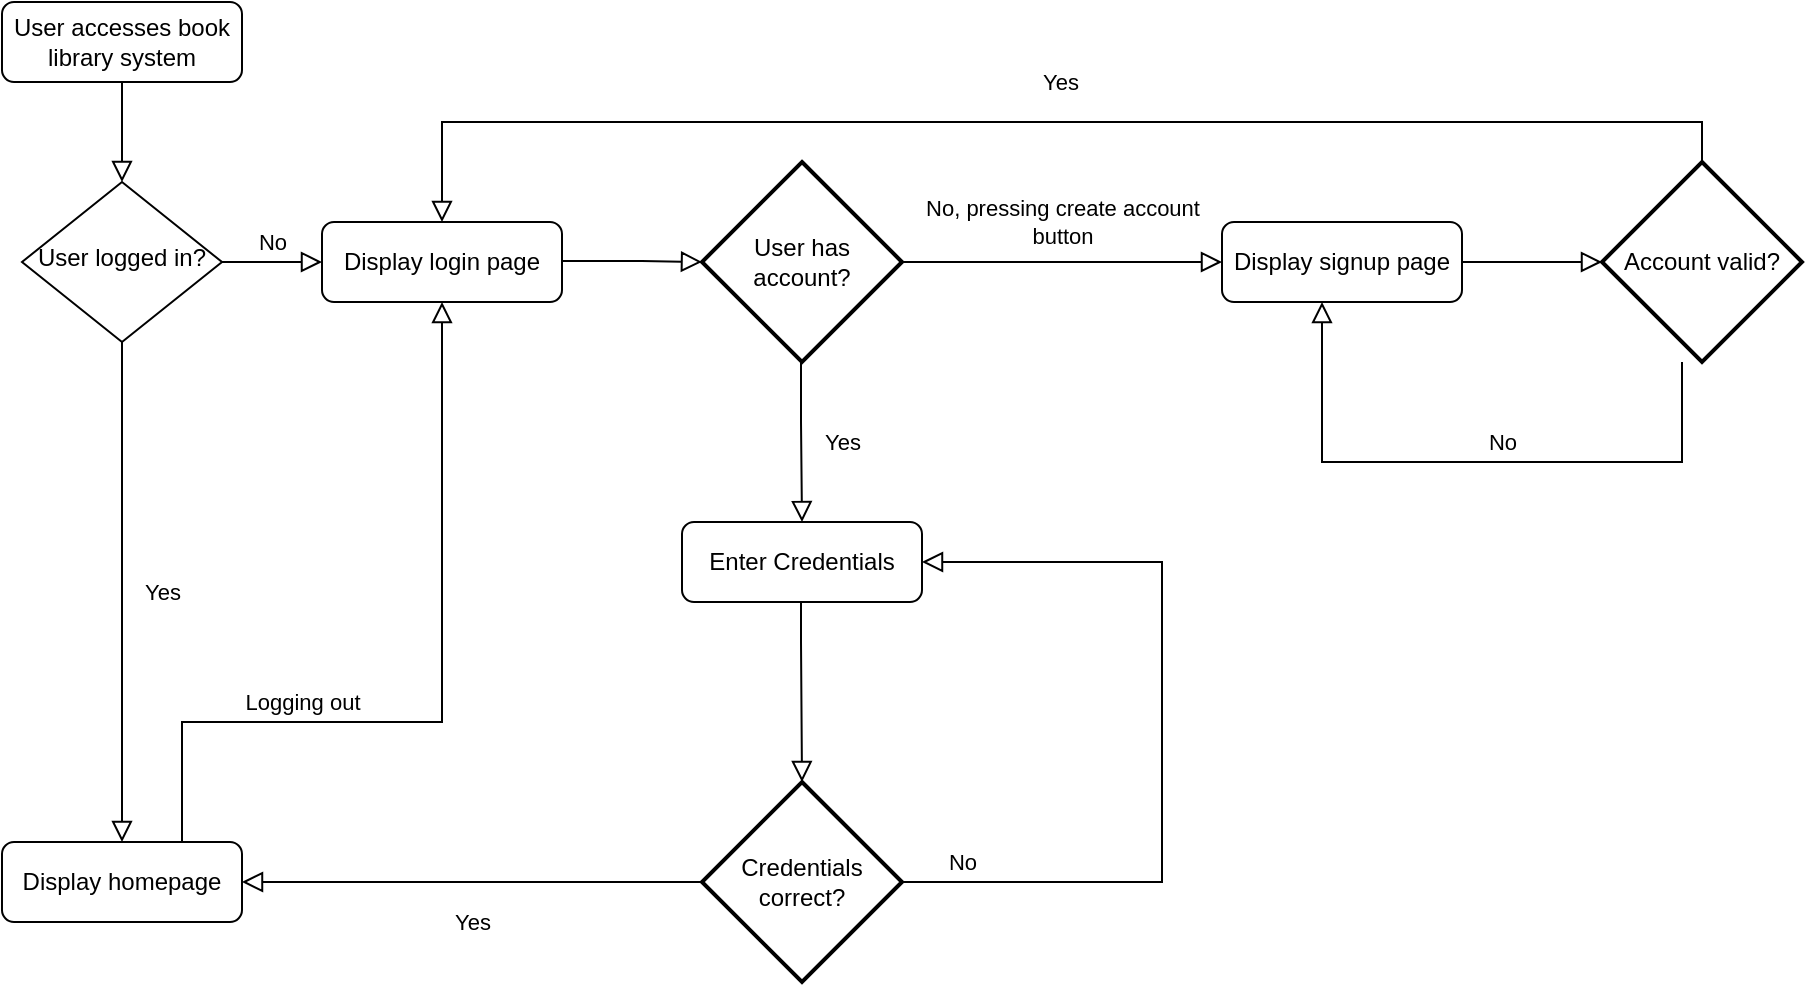 <mxfile version="13.2.1" type="device"><diagram id="C5RBs43oDa-KdzZeNtuy" name="Page-1"><mxGraphModel dx="1422" dy="794" grid="1" gridSize="10" guides="1" tooltips="1" connect="1" arrows="1" fold="1" page="1" pageScale="1" pageWidth="827" pageHeight="1169" math="0" shadow="0"><root><mxCell id="WIyWlLk6GJQsqaUBKTNV-0"/><mxCell id="WIyWlLk6GJQsqaUBKTNV-1" parent="WIyWlLk6GJQsqaUBKTNV-0"/><mxCell id="WIyWlLk6GJQsqaUBKTNV-2" value="" style="rounded=0;html=1;jettySize=auto;orthogonalLoop=1;fontSize=11;endArrow=block;endFill=0;endSize=8;strokeWidth=1;shadow=0;labelBackgroundColor=none;edgeStyle=orthogonalEdgeStyle;" parent="WIyWlLk6GJQsqaUBKTNV-1" source="WIyWlLk6GJQsqaUBKTNV-3" target="WIyWlLk6GJQsqaUBKTNV-6" edge="1"><mxGeometry relative="1" as="geometry"/></mxCell><mxCell id="WIyWlLk6GJQsqaUBKTNV-3" value="User accesses book library system" style="rounded=1;whiteSpace=wrap;html=1;fontSize=12;glass=0;strokeWidth=1;shadow=0;" parent="WIyWlLk6GJQsqaUBKTNV-1" vertex="1"><mxGeometry x="160" y="80" width="120" height="40" as="geometry"/></mxCell><mxCell id="WIyWlLk6GJQsqaUBKTNV-4" value="Yes" style="rounded=0;html=1;jettySize=auto;orthogonalLoop=1;fontSize=11;endArrow=block;endFill=0;endSize=8;strokeWidth=1;shadow=0;labelBackgroundColor=none;edgeStyle=orthogonalEdgeStyle;entryX=0.5;entryY=0;entryDx=0;entryDy=0;" parent="WIyWlLk6GJQsqaUBKTNV-1" source="WIyWlLk6GJQsqaUBKTNV-6" target="WIyWlLk6GJQsqaUBKTNV-11" edge="1"><mxGeometry y="20" relative="1" as="geometry"><mxPoint as="offset"/><mxPoint x="120" y="610" as="targetPoint"/></mxGeometry></mxCell><mxCell id="WIyWlLk6GJQsqaUBKTNV-5" value="No" style="edgeStyle=orthogonalEdgeStyle;rounded=0;html=1;jettySize=auto;orthogonalLoop=1;fontSize=11;endArrow=block;endFill=0;endSize=8;strokeWidth=1;shadow=0;labelBackgroundColor=none;" parent="WIyWlLk6GJQsqaUBKTNV-1" source="WIyWlLk6GJQsqaUBKTNV-6" target="WIyWlLk6GJQsqaUBKTNV-7" edge="1"><mxGeometry y="10" relative="1" as="geometry"><mxPoint as="offset"/></mxGeometry></mxCell><mxCell id="WIyWlLk6GJQsqaUBKTNV-6" value="User logged in?" style="rhombus;whiteSpace=wrap;html=1;shadow=0;fontFamily=Helvetica;fontSize=12;align=center;strokeWidth=1;spacing=6;spacingTop=-4;" parent="WIyWlLk6GJQsqaUBKTNV-1" vertex="1"><mxGeometry x="170" y="170" width="100" height="80" as="geometry"/></mxCell><mxCell id="WIyWlLk6GJQsqaUBKTNV-7" value="Display login page" style="rounded=1;whiteSpace=wrap;html=1;fontSize=12;glass=0;strokeWidth=1;shadow=0;" parent="WIyWlLk6GJQsqaUBKTNV-1" vertex="1"><mxGeometry x="320" y="190" width="120" height="40" as="geometry"/></mxCell><mxCell id="ChnD-XnD6ap98D_as3qL-24" style="edgeStyle=orthogonalEdgeStyle;rounded=0;orthogonalLoop=1;jettySize=auto;html=1;exitX=0.75;exitY=0;exitDx=0;exitDy=0;entryX=0.5;entryY=1;entryDx=0;entryDy=0;endArrow=block;endFill=0;endSize=8;" edge="1" parent="WIyWlLk6GJQsqaUBKTNV-1" source="WIyWlLk6GJQsqaUBKTNV-11" target="WIyWlLk6GJQsqaUBKTNV-7"><mxGeometry relative="1" as="geometry"><Array as="points"><mxPoint x="250" y="440"/><mxPoint x="380" y="440"/></Array></mxGeometry></mxCell><mxCell id="ChnD-XnD6ap98D_as3qL-26" value="Logging out" style="edgeLabel;html=1;align=center;verticalAlign=middle;resizable=0;points=[];" vertex="1" connectable="0" parent="ChnD-XnD6ap98D_as3qL-24"><mxGeometry x="-0.495" y="4" relative="1" as="geometry"><mxPoint x="19" y="-6" as="offset"/></mxGeometry></mxCell><mxCell id="WIyWlLk6GJQsqaUBKTNV-11" value="Display homepage" style="rounded=1;whiteSpace=wrap;html=1;fontSize=12;glass=0;strokeWidth=1;shadow=0;" parent="WIyWlLk6GJQsqaUBKTNV-1" vertex="1"><mxGeometry x="160" y="500" width="120" height="40" as="geometry"/></mxCell><mxCell id="ChnD-XnD6ap98D_as3qL-3" value="" style="edgeStyle=orthogonalEdgeStyle;rounded=0;html=1;jettySize=auto;orthogonalLoop=1;fontSize=11;endArrow=block;endFill=0;endSize=8;strokeWidth=1;shadow=0;labelBackgroundColor=none;" edge="1" parent="WIyWlLk6GJQsqaUBKTNV-1"><mxGeometry x="0.143" y="40" relative="1" as="geometry"><mxPoint x="-1" as="offset"/><mxPoint x="440" y="209.5" as="sourcePoint"/><mxPoint x="510" y="210" as="targetPoint"/><Array as="points"><mxPoint x="480" y="209.5"/><mxPoint x="480" y="209.5"/></Array></mxGeometry></mxCell><mxCell id="ChnD-XnD6ap98D_as3qL-4" value="User has account?" style="strokeWidth=2;html=1;shape=mxgraph.flowchart.decision;whiteSpace=wrap;" vertex="1" parent="WIyWlLk6GJQsqaUBKTNV-1"><mxGeometry x="510" y="160" width="100" height="100" as="geometry"/></mxCell><mxCell id="ChnD-XnD6ap98D_as3qL-6" value="No, pressing create account&lt;br&gt;button" style="rounded=0;html=1;jettySize=auto;orthogonalLoop=1;fontSize=11;endArrow=block;endFill=0;endSize=8;strokeWidth=1;shadow=0;labelBackgroundColor=none;edgeStyle=orthogonalEdgeStyle;entryX=0;entryY=0.5;entryDx=0;entryDy=0;" edge="1" parent="WIyWlLk6GJQsqaUBKTNV-1" source="ChnD-XnD6ap98D_as3qL-4" target="ChnD-XnD6ap98D_as3qL-19"><mxGeometry y="20" relative="1" as="geometry"><mxPoint as="offset"/><mxPoint x="740" y="220" as="sourcePoint"/><mxPoint x="800" y="210" as="targetPoint"/></mxGeometry></mxCell><mxCell id="ChnD-XnD6ap98D_as3qL-8" value="Yes" style="rounded=0;html=1;jettySize=auto;orthogonalLoop=1;fontSize=11;endArrow=block;endFill=0;endSize=8;strokeWidth=1;shadow=0;labelBackgroundColor=none;edgeStyle=orthogonalEdgeStyle;" edge="1" parent="WIyWlLk6GJQsqaUBKTNV-1"><mxGeometry y="20" relative="1" as="geometry"><mxPoint as="offset"/><mxPoint x="559.5" y="260" as="sourcePoint"/><mxPoint x="560" y="340" as="targetPoint"/><Array as="points"><mxPoint x="560" y="290"/><mxPoint x="560" y="290"/></Array></mxGeometry></mxCell><mxCell id="ChnD-XnD6ap98D_as3qL-9" value="Enter Credentials" style="rounded=1;whiteSpace=wrap;html=1;fontSize=12;glass=0;strokeWidth=1;shadow=0;" vertex="1" parent="WIyWlLk6GJQsqaUBKTNV-1"><mxGeometry x="500" y="340" width="120" height="40" as="geometry"/></mxCell><mxCell id="ChnD-XnD6ap98D_as3qL-11" value="" style="rounded=0;html=1;jettySize=auto;orthogonalLoop=1;fontSize=11;endArrow=block;endFill=0;endSize=8;strokeWidth=1;shadow=0;labelBackgroundColor=none;edgeStyle=orthogonalEdgeStyle;" edge="1" parent="WIyWlLk6GJQsqaUBKTNV-1"><mxGeometry y="20" relative="1" as="geometry"><mxPoint as="offset"/><mxPoint x="559.5" y="380" as="sourcePoint"/><mxPoint x="560" y="470" as="targetPoint"/><Array as="points"><mxPoint x="560" y="400"/><mxPoint x="560" y="400"/></Array></mxGeometry></mxCell><mxCell id="ChnD-XnD6ap98D_as3qL-12" value="Credentials correct?" style="strokeWidth=2;html=1;shape=mxgraph.flowchart.decision;whiteSpace=wrap;" vertex="1" parent="WIyWlLk6GJQsqaUBKTNV-1"><mxGeometry x="510" y="470" width="100" height="100" as="geometry"/></mxCell><mxCell id="ChnD-XnD6ap98D_as3qL-13" value="No" style="rounded=0;html=1;jettySize=auto;orthogonalLoop=1;fontSize=11;endArrow=block;endFill=0;endSize=8;strokeWidth=1;shadow=0;labelBackgroundColor=none;edgeStyle=orthogonalEdgeStyle;entryX=1;entryY=0.5;entryDx=0;entryDy=0;" edge="1" parent="WIyWlLk6GJQsqaUBKTNV-1" source="ChnD-XnD6ap98D_as3qL-12" target="ChnD-XnD6ap98D_as3qL-9"><mxGeometry x="-0.854" y="10" relative="1" as="geometry"><mxPoint as="offset"/><mxPoint x="670" y="510" as="sourcePoint"/><mxPoint x="680" y="350" as="targetPoint"/><Array as="points"><mxPoint x="740" y="520"/><mxPoint x="740" y="360"/></Array></mxGeometry></mxCell><mxCell id="ChnD-XnD6ap98D_as3qL-15" value="Yes" style="rounded=0;html=1;jettySize=auto;orthogonalLoop=1;fontSize=11;endArrow=block;endFill=0;endSize=8;strokeWidth=1;shadow=0;labelBackgroundColor=none;edgeStyle=orthogonalEdgeStyle;entryX=1;entryY=0.5;entryDx=0;entryDy=0;exitX=0;exitY=0.5;exitDx=0;exitDy=0;exitPerimeter=0;" edge="1" parent="WIyWlLk6GJQsqaUBKTNV-1" source="ChnD-XnD6ap98D_as3qL-12" target="WIyWlLk6GJQsqaUBKTNV-11"><mxGeometry y="20" relative="1" as="geometry"><mxPoint as="offset"/><mxPoint x="559.5" y="570" as="sourcePoint"/><mxPoint x="559.5" y="740" as="targetPoint"/></mxGeometry></mxCell><mxCell id="ChnD-XnD6ap98D_as3qL-18" value="Account valid?" style="strokeWidth=2;html=1;shape=mxgraph.flowchart.decision;whiteSpace=wrap;" vertex="1" parent="WIyWlLk6GJQsqaUBKTNV-1"><mxGeometry x="960" y="160" width="100" height="100" as="geometry"/></mxCell><mxCell id="ChnD-XnD6ap98D_as3qL-19" value="Display signup page" style="rounded=1;whiteSpace=wrap;html=1;fontSize=12;glass=0;strokeWidth=1;shadow=0;" vertex="1" parent="WIyWlLk6GJQsqaUBKTNV-1"><mxGeometry x="770" y="190" width="120" height="40" as="geometry"/></mxCell><mxCell id="ChnD-XnD6ap98D_as3qL-20" value="" style="rounded=0;html=1;jettySize=auto;orthogonalLoop=1;fontSize=11;endArrow=block;endFill=0;endSize=8;strokeWidth=1;shadow=0;labelBackgroundColor=none;edgeStyle=orthogonalEdgeStyle;exitX=1;exitY=0.5;exitDx=0;exitDy=0;entryX=0;entryY=0.5;entryDx=0;entryDy=0;entryPerimeter=0;" edge="1" parent="WIyWlLk6GJQsqaUBKTNV-1" source="ChnD-XnD6ap98D_as3qL-19" target="ChnD-XnD6ap98D_as3qL-18"><mxGeometry y="20" relative="1" as="geometry"><mxPoint as="offset"/><mxPoint x="1040" y="219.5" as="sourcePoint"/><mxPoint x="1140" y="219.5" as="targetPoint"/></mxGeometry></mxCell><mxCell id="ChnD-XnD6ap98D_as3qL-21" value="No" style="rounded=0;html=1;jettySize=auto;orthogonalLoop=1;fontSize=11;endArrow=block;endFill=0;endSize=8;strokeWidth=1;shadow=0;labelBackgroundColor=none;edgeStyle=orthogonalEdgeStyle;" edge="1" parent="WIyWlLk6GJQsqaUBKTNV-1" target="ChnD-XnD6ap98D_as3qL-19"><mxGeometry x="-0.097" y="-10" relative="1" as="geometry"><mxPoint as="offset"/><mxPoint x="1000" y="260" as="sourcePoint"/><mxPoint x="800" y="-20" as="targetPoint"/><Array as="points"><mxPoint x="1000" y="310"/><mxPoint x="820" y="310"/></Array></mxGeometry></mxCell><mxCell id="ChnD-XnD6ap98D_as3qL-22" value="Yes" style="rounded=0;html=1;jettySize=auto;orthogonalLoop=1;fontSize=11;endArrow=block;endFill=0;endSize=8;strokeWidth=1;shadow=0;labelBackgroundColor=none;edgeStyle=orthogonalEdgeStyle;entryX=0.5;entryY=0;entryDx=0;entryDy=0;exitX=0.5;exitY=0;exitDx=0;exitDy=0;exitPerimeter=0;" edge="1" parent="WIyWlLk6GJQsqaUBKTNV-1" source="ChnD-XnD6ap98D_as3qL-18" target="WIyWlLk6GJQsqaUBKTNV-7"><mxGeometry x="-0.025" y="-20" relative="1" as="geometry"><mxPoint as="offset"/><mxPoint x="590" y="120" as="sourcePoint"/><mxPoint x="360" y="120" as="targetPoint"/></mxGeometry></mxCell></root></mxGraphModel></diagram></mxfile>